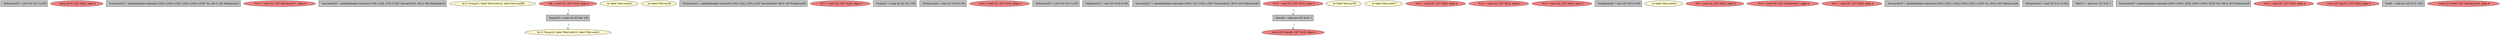 
digraph G {


node829 [fillcolor=grey,label="  %idxprom34 = sext i32 %17 to i64",shape=rectangle,style=filled ]
node827 [fillcolor=lightcoral,label="  store i32 0, i32* %j20, align 4",shape=ellipse,style=filled ]
node826 [fillcolor=grey,label="  %arrayidx33 = getelementptr inbounds [100 x [100 x i32]], [100 x [100 x i32]]* %c, i64 0, i64 %idxprom32",shape=rectangle,style=filled ]
node801 [fillcolor=lightcoral,label="  %12 = load i32, i32* %arrayidx27, align 4",shape=ellipse,style=filled ]
node804 [fillcolor=grey,label="  %arrayidx35 = getelementptr inbounds [100 x i32], [100 x i32]* %arrayidx33, i64 0, i64 %idxprom34",shape=rectangle,style=filled ]
node798 [fillcolor=lemonchiffon,label="  br i1 %cmp22, label %for.body23, label %for.end38",shape=ellipse,style=filled ]
node805 [fillcolor=grey,label="  %cmp18 = icmp slt i32 %8, 100",shape=rectangle,style=filled ]
node790 [fillcolor=lemonchiffon,label="  br label %for.cond21",shape=ellipse,style=filled ]
node797 [fillcolor=lemonchiffon,label="  br label %for.inc36",shape=ellipse,style=filled ]
node816 [fillcolor=grey,label="  %arrayidx31 = getelementptr inbounds [100 x i32], [100 x i32]* %arrayidx29, i64 0, i64 %idxprom30",shape=rectangle,style=filled ]
node828 [fillcolor=lightcoral,label="  %17 = load i32, i32* %j20, align 4",shape=ellipse,style=filled ]
node800 [fillcolor=grey,label="  %cmp22 = icmp slt i32 %9, 100",shape=rectangle,style=filled ]
node799 [fillcolor=grey,label="  %idxprom24 = sext i32 %10 to i64",shape=rectangle,style=filled ]
node802 [fillcolor=lightcoral,label="  %10 = load i32, i32* %i16, align 4",shape=ellipse,style=filled ]
node821 [fillcolor=grey,label="  %idxprom30 = sext i32 %14 to i64",shape=rectangle,style=filled ]
node817 [fillcolor=grey,label="  %idxprom32 = sext i32 %16 to i64",shape=rectangle,style=filled ]
node796 [fillcolor=grey,label="  %arrayidx27 = getelementptr inbounds [100 x i32], [100 x i32]* %arrayidx25, i64 0, i64 %idxprom26",shape=rectangle,style=filled ]
node809 [fillcolor=grey,label="  %inc40 = add nsw i32 %19, 1",shape=rectangle,style=filled ]
node818 [fillcolor=lemonchiffon,label="  br label %for.inc39",shape=ellipse,style=filled ]
node793 [fillcolor=lemonchiffon,label="  br label %for.cond17",shape=ellipse,style=filled ]
node792 [fillcolor=lightcoral,label="  %18 = load i32, i32* %j20, align 4",shape=ellipse,style=filled ]
node806 [fillcolor=lightcoral,label="  store i32 %inc40, i32* %i16, align 4",shape=ellipse,style=filled ]
node814 [fillcolor=lightcoral,label="  %13 = load i32, i32* %i16, align 4",shape=ellipse,style=filled ]
node807 [fillcolor=lightcoral,label="  %14 = load i32, i32* %j20, align 4",shape=ellipse,style=filled ]
node819 [fillcolor=grey,label="  %idxprom28 = sext i32 %13 to i64",shape=rectangle,style=filled ]
node808 [fillcolor=lemonchiffon,label="  br label %for.cond21",shape=ellipse,style=filled ]
node795 [fillcolor=lightcoral,label="  %9 = load i32, i32* %j20, align 4",shape=ellipse,style=filled ]
node810 [fillcolor=lightcoral,label="  %15 = load i32, i32* %arrayidx31, align 4",shape=ellipse,style=filled ]
node794 [fillcolor=lightcoral,label="  %11 = load i32, i32* %j20, align 4",shape=ellipse,style=filled ]
node811 [fillcolor=lightcoral,label="  %8 = load i32, i32* %i16, align 4",shape=ellipse,style=filled ]
node812 [fillcolor=grey,label="  %arrayidx25 = getelementptr inbounds [100 x [100 x i32]], [100 x [100 x i32]]* %a, i64 0, i64 %idxprom24",shape=rectangle,style=filled ]
node813 [fillcolor=grey,label="  %idxprom26 = sext i32 %11 to i64",shape=rectangle,style=filled ]
node815 [fillcolor=lemonchiffon,label="  br i1 %cmp18, label %for.body19, label %for.end41",shape=ellipse,style=filled ]
node803 [fillcolor=grey,label="  %inc37 = add nsw i32 %18, 1",shape=rectangle,style=filled ]
node820 [fillcolor=grey,label="  %arrayidx29 = getelementptr inbounds [100 x [100 x i32]], [100 x [100 x i32]]* %b, i64 0, i64 %idxprom28",shape=rectangle,style=filled ]
node822 [fillcolor=lightcoral,label="  %16 = load i32, i32* %i16, align 4",shape=ellipse,style=filled ]
node823 [fillcolor=lightcoral,label="  %19 = load i32, i32* %i16, align 4",shape=ellipse,style=filled ]
node791 [fillcolor=lightcoral,label="  store i32 %inc37, i32* %j20, align 4",shape=ellipse,style=filled ]
node824 [fillcolor=grey,label="  %add = add nsw i32 %12, %15",shape=rectangle,style=filled ]
node825 [fillcolor=lightcoral,label="  store i32 %add, i32* %arrayidx35, align 4",shape=ellipse,style=filled ]

node809->node806 [style=dotted,color=forestgreen,label="T",fontcolor=forestgreen ]
node811->node805 [style=dotted,color=forestgreen,label="T",fontcolor=forestgreen ]
node823->node809 [style=dotted,color=forestgreen,label="T",fontcolor=forestgreen ]
node805->node815 [style=dotted,color=forestgreen,label="T",fontcolor=forestgreen ]


}
